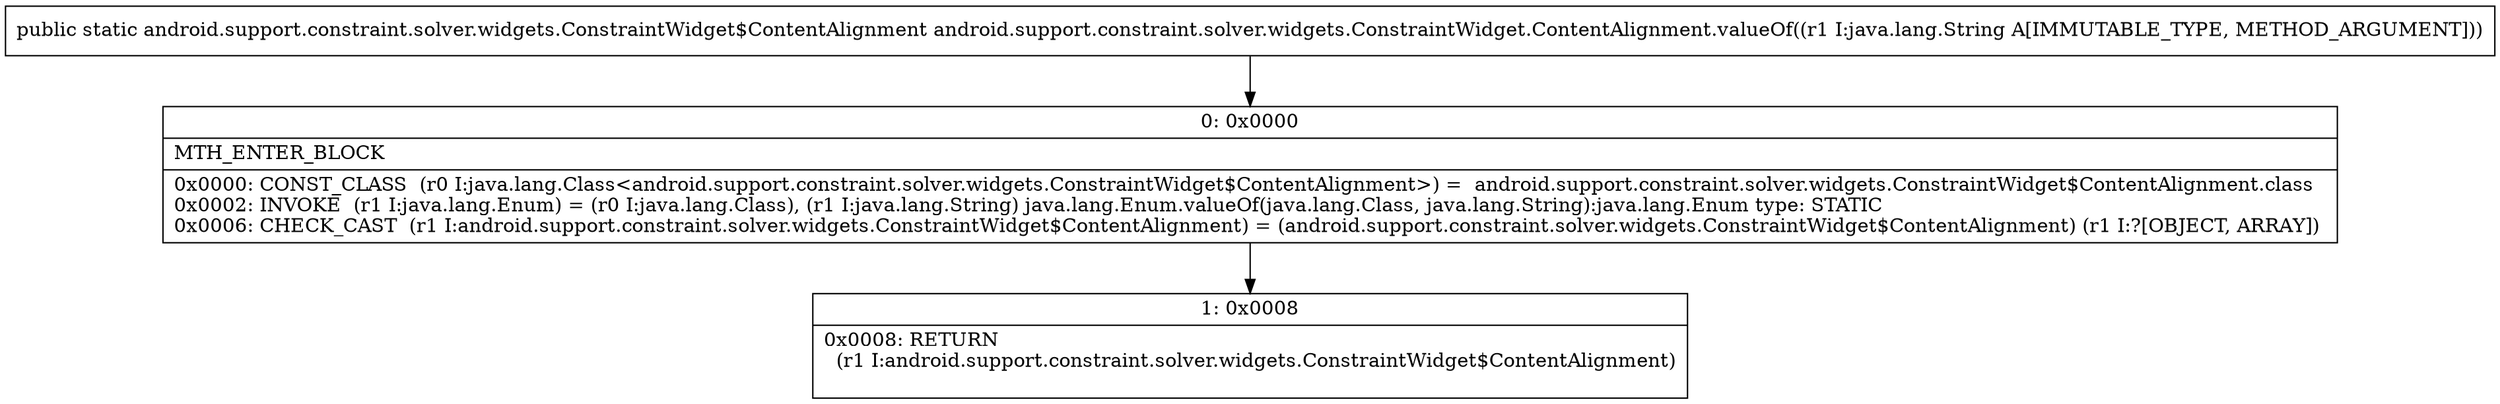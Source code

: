 digraph "CFG forandroid.support.constraint.solver.widgets.ConstraintWidget.ContentAlignment.valueOf(Ljava\/lang\/String;)Landroid\/support\/constraint\/solver\/widgets\/ConstraintWidget$ContentAlignment;" {
Node_0 [shape=record,label="{0\:\ 0x0000|MTH_ENTER_BLOCK\l|0x0000: CONST_CLASS  (r0 I:java.lang.Class\<android.support.constraint.solver.widgets.ConstraintWidget$ContentAlignment\>) =  android.support.constraint.solver.widgets.ConstraintWidget$ContentAlignment.class \l0x0002: INVOKE  (r1 I:java.lang.Enum) = (r0 I:java.lang.Class), (r1 I:java.lang.String) java.lang.Enum.valueOf(java.lang.Class, java.lang.String):java.lang.Enum type: STATIC \l0x0006: CHECK_CAST  (r1 I:android.support.constraint.solver.widgets.ConstraintWidget$ContentAlignment) = (android.support.constraint.solver.widgets.ConstraintWidget$ContentAlignment) (r1 I:?[OBJECT, ARRAY]) \l}"];
Node_1 [shape=record,label="{1\:\ 0x0008|0x0008: RETURN  \l  (r1 I:android.support.constraint.solver.widgets.ConstraintWidget$ContentAlignment)\l \l}"];
MethodNode[shape=record,label="{public static android.support.constraint.solver.widgets.ConstraintWidget$ContentAlignment android.support.constraint.solver.widgets.ConstraintWidget.ContentAlignment.valueOf((r1 I:java.lang.String A[IMMUTABLE_TYPE, METHOD_ARGUMENT])) }"];
MethodNode -> Node_0;
Node_0 -> Node_1;
}

